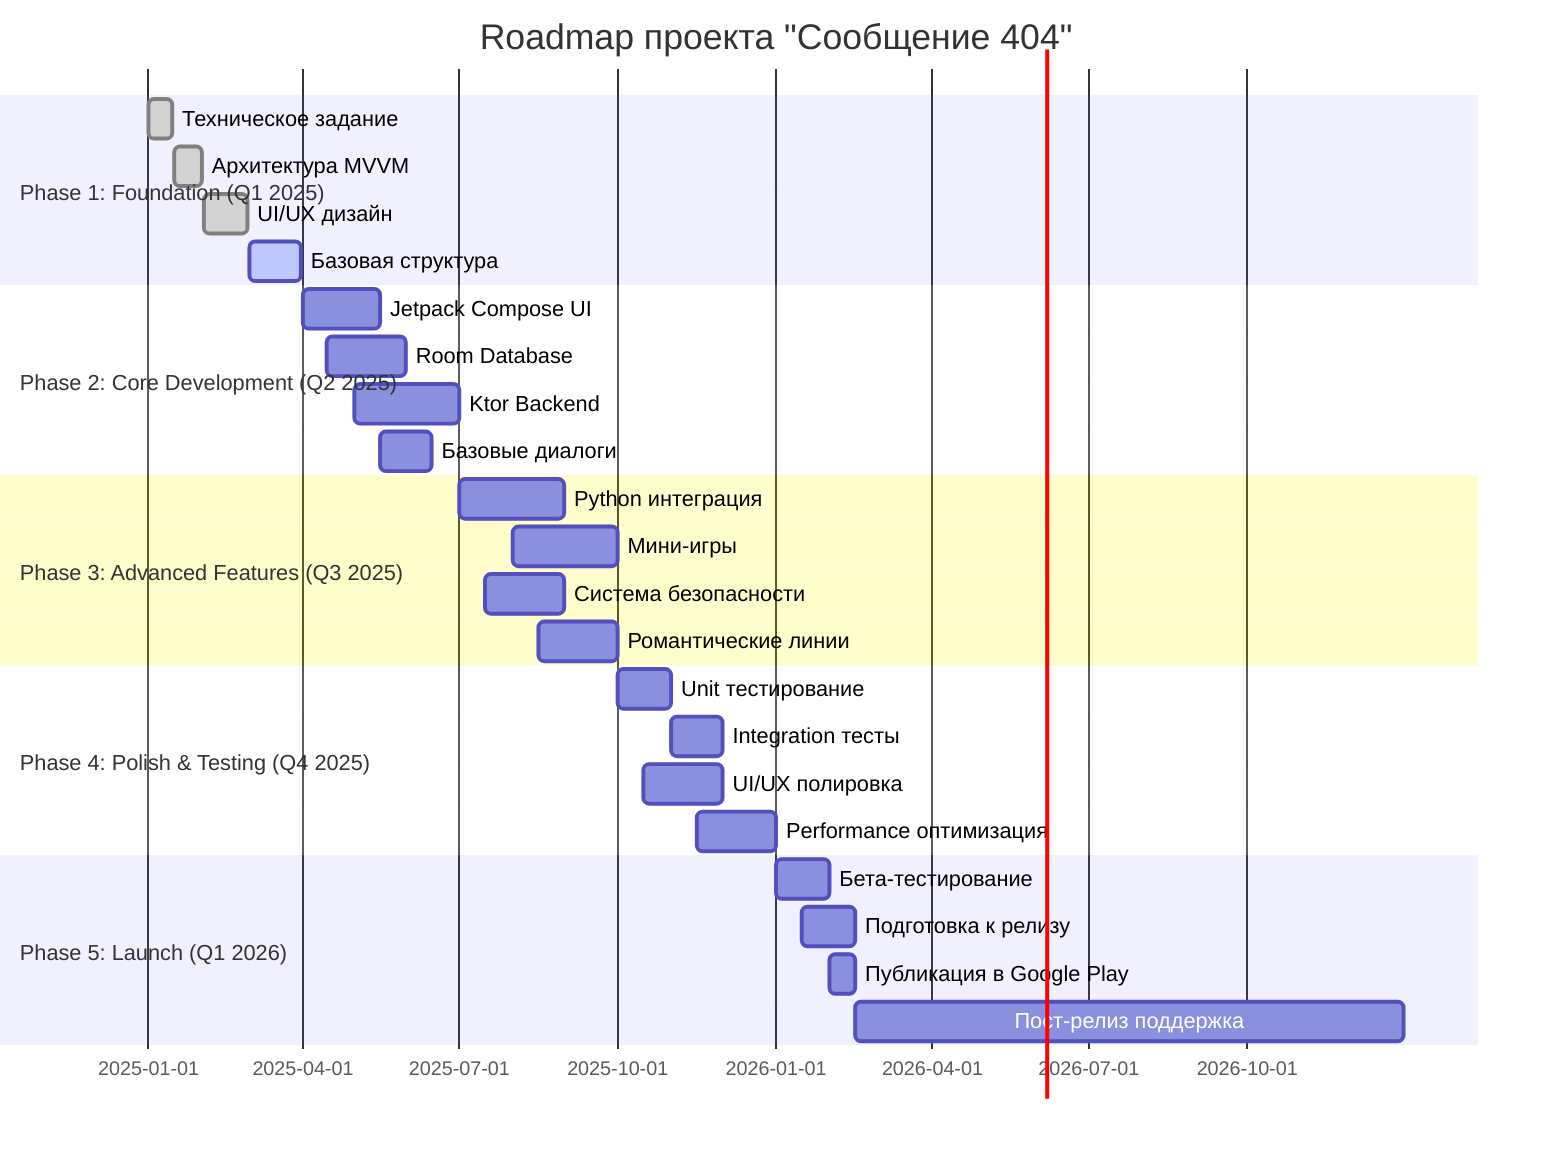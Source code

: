 gantt
    title Roadmap проекта "Сообщение 404"
    dateFormat  YYYY-MM-DD
    section Phase 1: Foundation (Q1 2025)
    Техническое задание    :done, task1, 2025-01-01, 2025-01-15
    Архитектура MVVM      :done, task2, 2025-01-16, 2025-02-01
    UI/UX дизайн          :done, task3, 2025-02-02, 2025-02-28
    Базовая структура     :active, task4, 2025-03-01, 2025-03-31
    
    section Phase 2: Core Development (Q2 2025)
    Jetpack Compose UI    :task5, 2025-04-01, 2025-05-15
    Room Database         :task6, 2025-04-15, 2025-05-30
    Ktor Backend          :task7, 2025-05-01, 2025-06-30
    Базовые диалоги       :task8, 2025-05-15, 2025-06-15
    
    section Phase 3: Advanced Features (Q3 2025)
    Python интеграция     :task9, 2025-07-01, 2025-08-31
    Мини-игры             :task10, 2025-08-01, 2025-09-30
    Система безопасности  :task11, 2025-07-15, 2025-08-31
    Романтические линии   :task12, 2025-08-15, 2025-09-30
    
    section Phase 4: Polish & Testing (Q4 2025)
    Unit тестирование     :task13, 2025-10-01, 2025-10-31
    Integration тесты     :task14, 2025-11-01, 2025-11-30
    UI/UX полировка       :task15, 2025-10-15, 2025-11-30
    Performance оптимизация :task16, 2025-11-15, 2025-12-31
    
    section Phase 5: Launch (Q1 2026)
    Бета-тестирование     :task17, 2026-01-01, 2026-01-31
    Подготовка к релизу    :task18, 2026-01-15, 2026-02-15
    Публикация в Google Play :task19, 2026-02-01, 2026-02-15
    Пост-релиз поддержка  :task20, 2026-02-16, 2026-12-31
